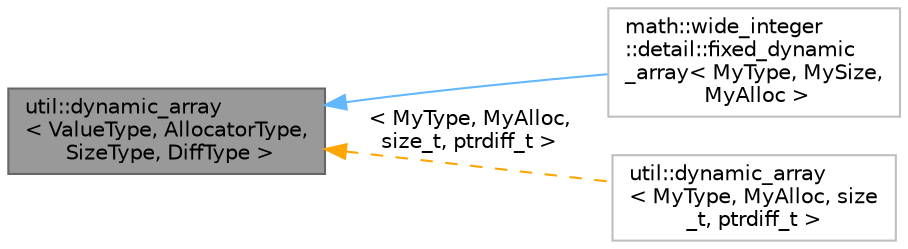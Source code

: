 digraph "util::dynamic_array&lt; ValueType, AllocatorType, SizeType, DiffType &gt;"
{
 // LATEX_PDF_SIZE
  bgcolor="transparent";
  edge [fontname=Helvetica,fontsize=10,labelfontname=Helvetica,labelfontsize=10];
  node [fontname=Helvetica,fontsize=10,shape=box,height=0.2,width=0.4];
  rankdir="LR";
  Node1 [label="util::dynamic_array\l\< ValueType, AllocatorType,\l SizeType, DiffType \>",height=0.2,width=0.4,color="gray40", fillcolor="grey60", style="filled", fontcolor="black",tooltip=" "];
  Node1 -> Node2 [dir="back",color="steelblue1",style="solid"];
  Node2 [label="math::wide_integer\l::detail::fixed_dynamic\l_array\< MyType, MySize,\l MyAlloc \>",height=0.2,width=0.4,color="grey75", fillcolor="white", style="filled",URL="$classmath_1_1wide__integer_1_1detail_1_1fixed__dynamic__array.html",tooltip=" "];
  Node1 -> Node3 [dir="back",color="orange",style="dashed",label=" \< MyType, MyAlloc,\l size_t, ptrdiff_t \>" ];
  Node3 [label="util::dynamic_array\l\< MyType, MyAlloc, size\l_t, ptrdiff_t \>",height=0.2,width=0.4,color="grey75", fillcolor="white", style="filled",URL="$classutil_1_1dynamic__array.html",tooltip=" "];
}
